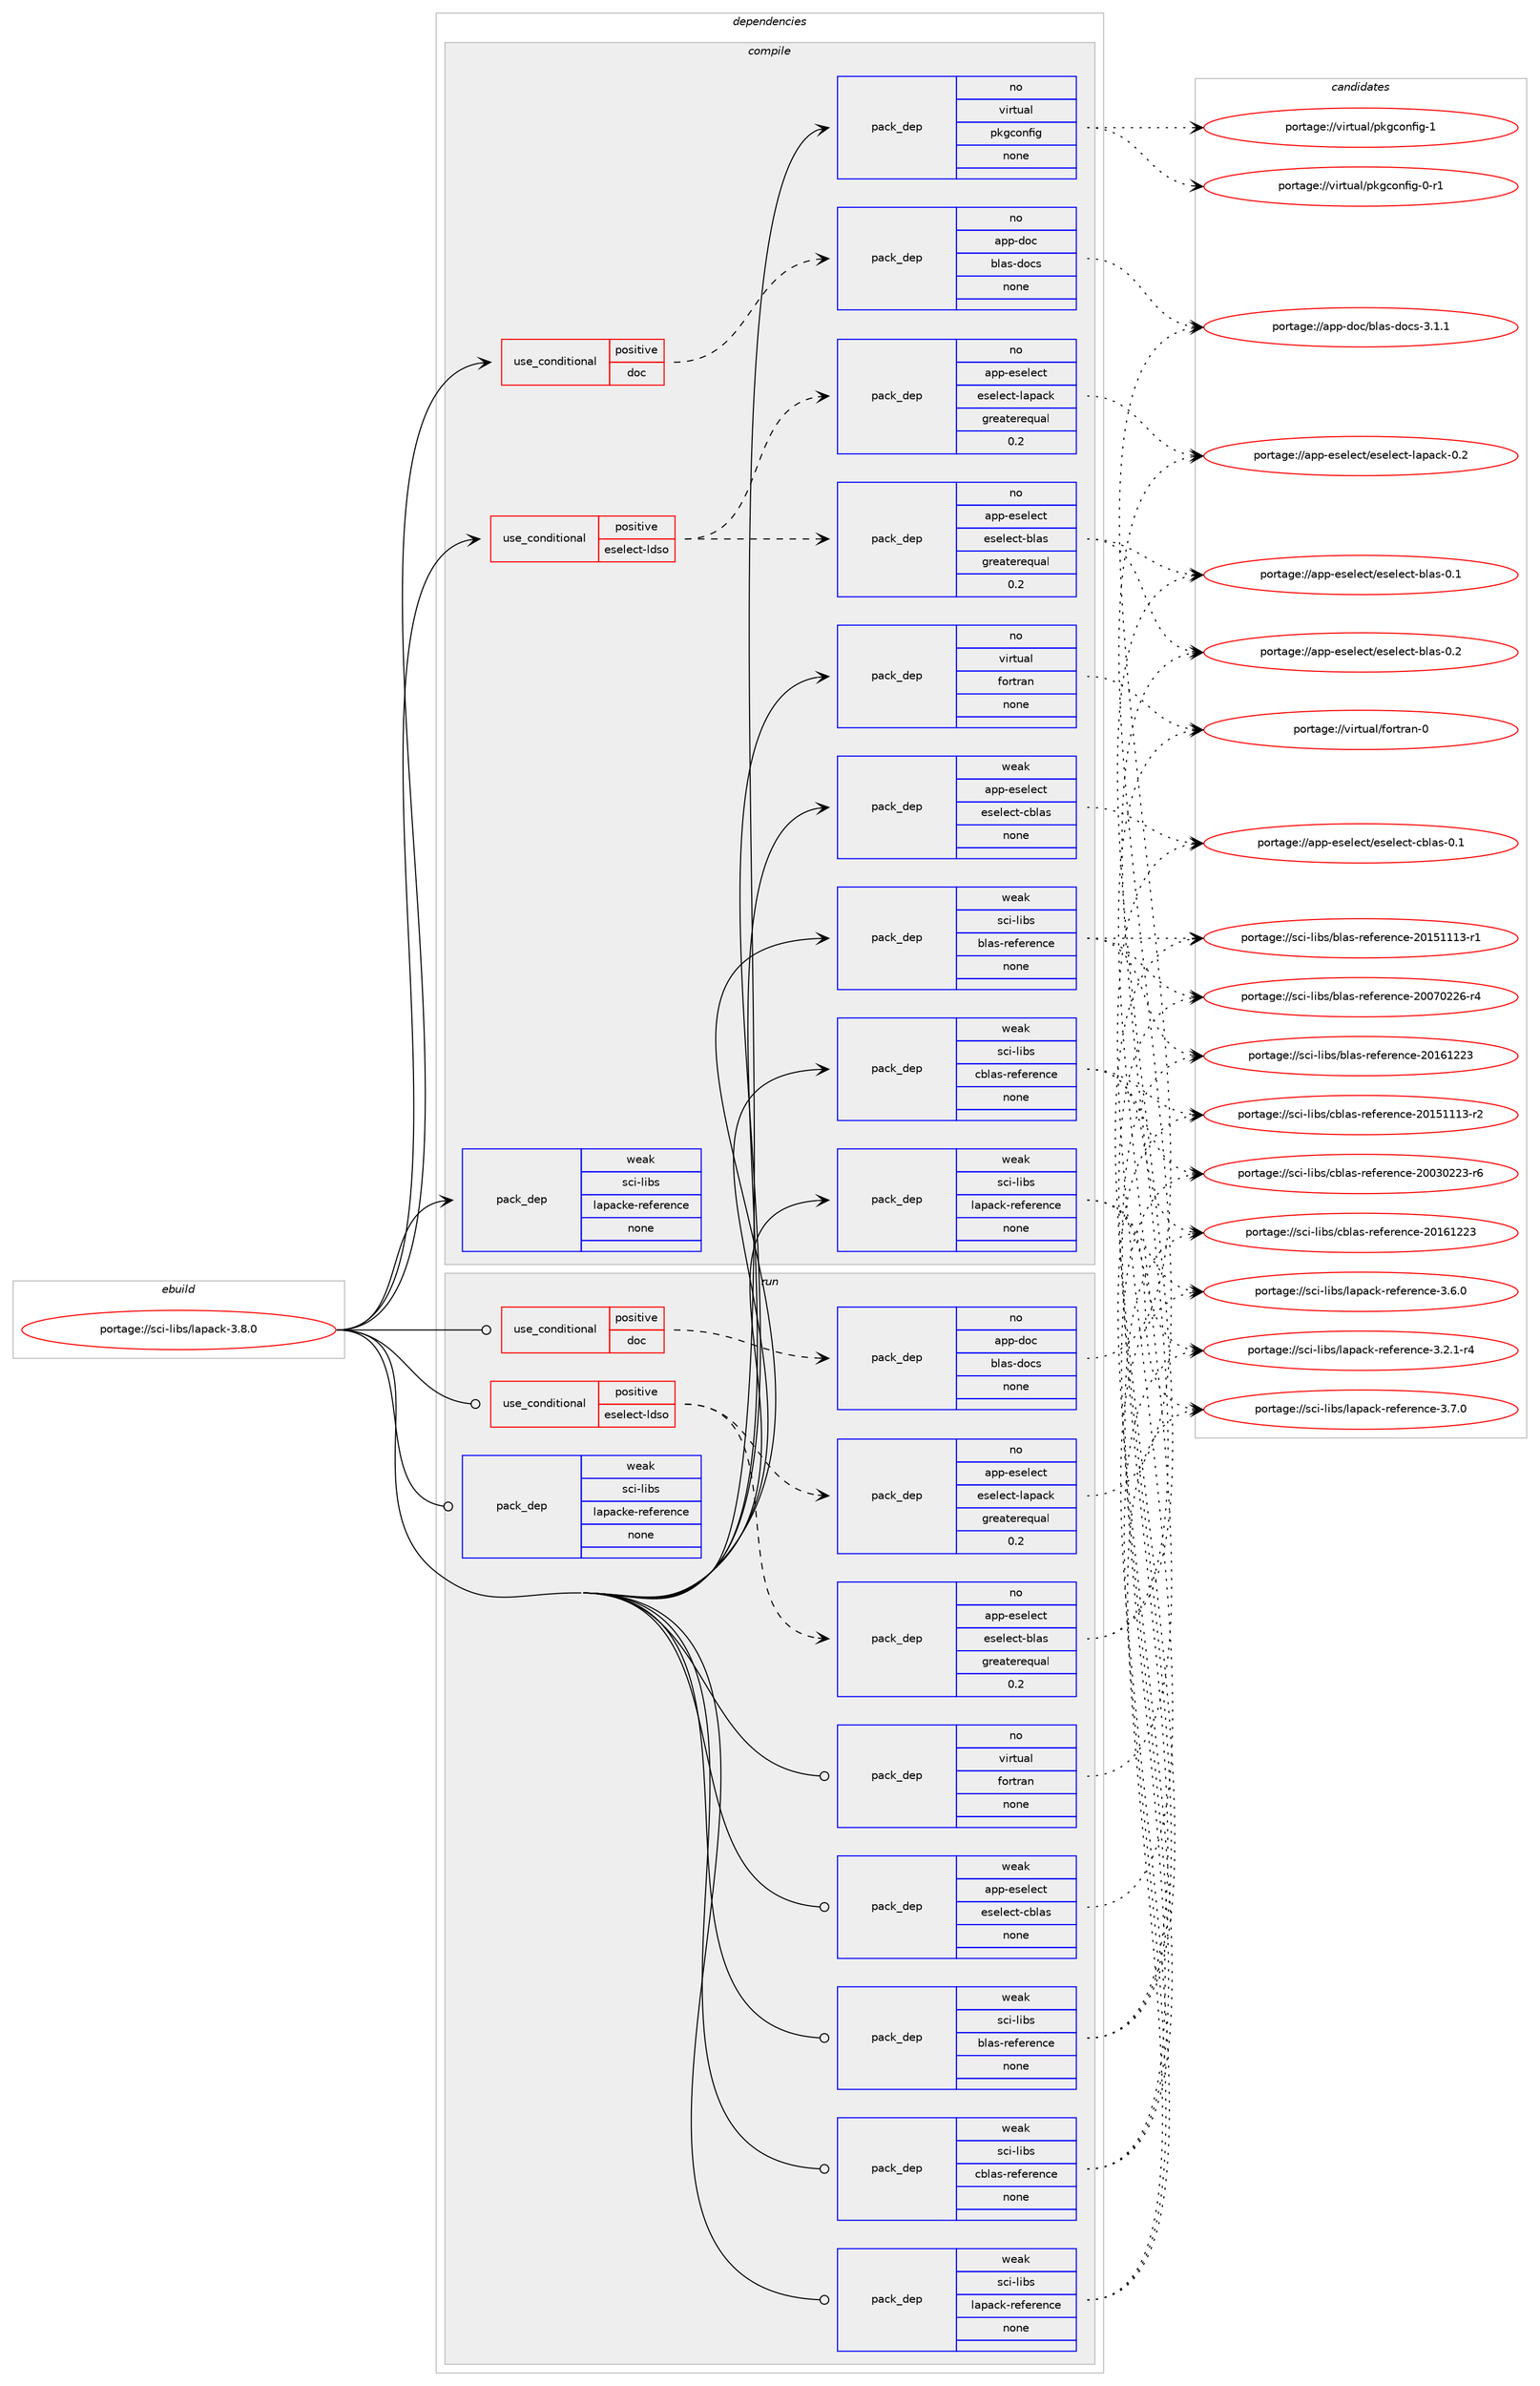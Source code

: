 digraph prolog {

# *************
# Graph options
# *************

newrank=true;
concentrate=true;
compound=true;
graph [rankdir=LR,fontname=Helvetica,fontsize=10,ranksep=1.5];#, ranksep=2.5, nodesep=0.2];
edge  [arrowhead=vee];
node  [fontname=Helvetica,fontsize=10];

# **********
# The ebuild
# **********

subgraph cluster_leftcol {
color=gray;
rank=same;
label=<<i>ebuild</i>>;
id [label="portage://sci-libs/lapack-3.8.0", color=red, width=4, href="../sci-libs/lapack-3.8.0.svg"];
}

# ****************
# The dependencies
# ****************

subgraph cluster_midcol {
color=gray;
label=<<i>dependencies</i>>;
subgraph cluster_compile {
fillcolor="#eeeeee";
style=filled;
label=<<i>compile</i>>;
subgraph cond7127 {
dependency39317 [label=<<TABLE BORDER="0" CELLBORDER="1" CELLSPACING="0" CELLPADDING="4"><TR><TD ROWSPAN="3" CELLPADDING="10">use_conditional</TD></TR><TR><TD>positive</TD></TR><TR><TD>doc</TD></TR></TABLE>>, shape=none, color=red];
subgraph pack31335 {
dependency39318 [label=<<TABLE BORDER="0" CELLBORDER="1" CELLSPACING="0" CELLPADDING="4" WIDTH="220"><TR><TD ROWSPAN="6" CELLPADDING="30">pack_dep</TD></TR><TR><TD WIDTH="110">no</TD></TR><TR><TD>app-doc</TD></TR><TR><TD>blas-docs</TD></TR><TR><TD>none</TD></TR><TR><TD></TD></TR></TABLE>>, shape=none, color=blue];
}
dependency39317:e -> dependency39318:w [weight=20,style="dashed",arrowhead="vee"];
}
id:e -> dependency39317:w [weight=20,style="solid",arrowhead="vee"];
subgraph cond7128 {
dependency39319 [label=<<TABLE BORDER="0" CELLBORDER="1" CELLSPACING="0" CELLPADDING="4"><TR><TD ROWSPAN="3" CELLPADDING="10">use_conditional</TD></TR><TR><TD>positive</TD></TR><TR><TD>eselect-ldso</TD></TR></TABLE>>, shape=none, color=red];
subgraph pack31336 {
dependency39320 [label=<<TABLE BORDER="0" CELLBORDER="1" CELLSPACING="0" CELLPADDING="4" WIDTH="220"><TR><TD ROWSPAN="6" CELLPADDING="30">pack_dep</TD></TR><TR><TD WIDTH="110">no</TD></TR><TR><TD>app-eselect</TD></TR><TR><TD>eselect-blas</TD></TR><TR><TD>greaterequal</TD></TR><TR><TD>0.2</TD></TR></TABLE>>, shape=none, color=blue];
}
dependency39319:e -> dependency39320:w [weight=20,style="dashed",arrowhead="vee"];
subgraph pack31337 {
dependency39321 [label=<<TABLE BORDER="0" CELLBORDER="1" CELLSPACING="0" CELLPADDING="4" WIDTH="220"><TR><TD ROWSPAN="6" CELLPADDING="30">pack_dep</TD></TR><TR><TD WIDTH="110">no</TD></TR><TR><TD>app-eselect</TD></TR><TR><TD>eselect-lapack</TD></TR><TR><TD>greaterequal</TD></TR><TR><TD>0.2</TD></TR></TABLE>>, shape=none, color=blue];
}
dependency39319:e -> dependency39321:w [weight=20,style="dashed",arrowhead="vee"];
}
id:e -> dependency39319:w [weight=20,style="solid",arrowhead="vee"];
subgraph pack31338 {
dependency39322 [label=<<TABLE BORDER="0" CELLBORDER="1" CELLSPACING="0" CELLPADDING="4" WIDTH="220"><TR><TD ROWSPAN="6" CELLPADDING="30">pack_dep</TD></TR><TR><TD WIDTH="110">no</TD></TR><TR><TD>virtual</TD></TR><TR><TD>fortran</TD></TR><TR><TD>none</TD></TR><TR><TD></TD></TR></TABLE>>, shape=none, color=blue];
}
id:e -> dependency39322:w [weight=20,style="solid",arrowhead="vee"];
subgraph pack31339 {
dependency39323 [label=<<TABLE BORDER="0" CELLBORDER="1" CELLSPACING="0" CELLPADDING="4" WIDTH="220"><TR><TD ROWSPAN="6" CELLPADDING="30">pack_dep</TD></TR><TR><TD WIDTH="110">no</TD></TR><TR><TD>virtual</TD></TR><TR><TD>pkgconfig</TD></TR><TR><TD>none</TD></TR><TR><TD></TD></TR></TABLE>>, shape=none, color=blue];
}
id:e -> dependency39323:w [weight=20,style="solid",arrowhead="vee"];
subgraph pack31340 {
dependency39324 [label=<<TABLE BORDER="0" CELLBORDER="1" CELLSPACING="0" CELLPADDING="4" WIDTH="220"><TR><TD ROWSPAN="6" CELLPADDING="30">pack_dep</TD></TR><TR><TD WIDTH="110">weak</TD></TR><TR><TD>app-eselect</TD></TR><TR><TD>eselect-cblas</TD></TR><TR><TD>none</TD></TR><TR><TD></TD></TR></TABLE>>, shape=none, color=blue];
}
id:e -> dependency39324:w [weight=20,style="solid",arrowhead="vee"];
subgraph pack31341 {
dependency39325 [label=<<TABLE BORDER="0" CELLBORDER="1" CELLSPACING="0" CELLPADDING="4" WIDTH="220"><TR><TD ROWSPAN="6" CELLPADDING="30">pack_dep</TD></TR><TR><TD WIDTH="110">weak</TD></TR><TR><TD>sci-libs</TD></TR><TR><TD>blas-reference</TD></TR><TR><TD>none</TD></TR><TR><TD></TD></TR></TABLE>>, shape=none, color=blue];
}
id:e -> dependency39325:w [weight=20,style="solid",arrowhead="vee"];
subgraph pack31342 {
dependency39326 [label=<<TABLE BORDER="0" CELLBORDER="1" CELLSPACING="0" CELLPADDING="4" WIDTH="220"><TR><TD ROWSPAN="6" CELLPADDING="30">pack_dep</TD></TR><TR><TD WIDTH="110">weak</TD></TR><TR><TD>sci-libs</TD></TR><TR><TD>cblas-reference</TD></TR><TR><TD>none</TD></TR><TR><TD></TD></TR></TABLE>>, shape=none, color=blue];
}
id:e -> dependency39326:w [weight=20,style="solid",arrowhead="vee"];
subgraph pack31343 {
dependency39327 [label=<<TABLE BORDER="0" CELLBORDER="1" CELLSPACING="0" CELLPADDING="4" WIDTH="220"><TR><TD ROWSPAN="6" CELLPADDING="30">pack_dep</TD></TR><TR><TD WIDTH="110">weak</TD></TR><TR><TD>sci-libs</TD></TR><TR><TD>lapack-reference</TD></TR><TR><TD>none</TD></TR><TR><TD></TD></TR></TABLE>>, shape=none, color=blue];
}
id:e -> dependency39327:w [weight=20,style="solid",arrowhead="vee"];
subgraph pack31344 {
dependency39328 [label=<<TABLE BORDER="0" CELLBORDER="1" CELLSPACING="0" CELLPADDING="4" WIDTH="220"><TR><TD ROWSPAN="6" CELLPADDING="30">pack_dep</TD></TR><TR><TD WIDTH="110">weak</TD></TR><TR><TD>sci-libs</TD></TR><TR><TD>lapacke-reference</TD></TR><TR><TD>none</TD></TR><TR><TD></TD></TR></TABLE>>, shape=none, color=blue];
}
id:e -> dependency39328:w [weight=20,style="solid",arrowhead="vee"];
}
subgraph cluster_compileandrun {
fillcolor="#eeeeee";
style=filled;
label=<<i>compile and run</i>>;
}
subgraph cluster_run {
fillcolor="#eeeeee";
style=filled;
label=<<i>run</i>>;
subgraph cond7129 {
dependency39329 [label=<<TABLE BORDER="0" CELLBORDER="1" CELLSPACING="0" CELLPADDING="4"><TR><TD ROWSPAN="3" CELLPADDING="10">use_conditional</TD></TR><TR><TD>positive</TD></TR><TR><TD>doc</TD></TR></TABLE>>, shape=none, color=red];
subgraph pack31345 {
dependency39330 [label=<<TABLE BORDER="0" CELLBORDER="1" CELLSPACING="0" CELLPADDING="4" WIDTH="220"><TR><TD ROWSPAN="6" CELLPADDING="30">pack_dep</TD></TR><TR><TD WIDTH="110">no</TD></TR><TR><TD>app-doc</TD></TR><TR><TD>blas-docs</TD></TR><TR><TD>none</TD></TR><TR><TD></TD></TR></TABLE>>, shape=none, color=blue];
}
dependency39329:e -> dependency39330:w [weight=20,style="dashed",arrowhead="vee"];
}
id:e -> dependency39329:w [weight=20,style="solid",arrowhead="odot"];
subgraph cond7130 {
dependency39331 [label=<<TABLE BORDER="0" CELLBORDER="1" CELLSPACING="0" CELLPADDING="4"><TR><TD ROWSPAN="3" CELLPADDING="10">use_conditional</TD></TR><TR><TD>positive</TD></TR><TR><TD>eselect-ldso</TD></TR></TABLE>>, shape=none, color=red];
subgraph pack31346 {
dependency39332 [label=<<TABLE BORDER="0" CELLBORDER="1" CELLSPACING="0" CELLPADDING="4" WIDTH="220"><TR><TD ROWSPAN="6" CELLPADDING="30">pack_dep</TD></TR><TR><TD WIDTH="110">no</TD></TR><TR><TD>app-eselect</TD></TR><TR><TD>eselect-blas</TD></TR><TR><TD>greaterequal</TD></TR><TR><TD>0.2</TD></TR></TABLE>>, shape=none, color=blue];
}
dependency39331:e -> dependency39332:w [weight=20,style="dashed",arrowhead="vee"];
subgraph pack31347 {
dependency39333 [label=<<TABLE BORDER="0" CELLBORDER="1" CELLSPACING="0" CELLPADDING="4" WIDTH="220"><TR><TD ROWSPAN="6" CELLPADDING="30">pack_dep</TD></TR><TR><TD WIDTH="110">no</TD></TR><TR><TD>app-eselect</TD></TR><TR><TD>eselect-lapack</TD></TR><TR><TD>greaterequal</TD></TR><TR><TD>0.2</TD></TR></TABLE>>, shape=none, color=blue];
}
dependency39331:e -> dependency39333:w [weight=20,style="dashed",arrowhead="vee"];
}
id:e -> dependency39331:w [weight=20,style="solid",arrowhead="odot"];
subgraph pack31348 {
dependency39334 [label=<<TABLE BORDER="0" CELLBORDER="1" CELLSPACING="0" CELLPADDING="4" WIDTH="220"><TR><TD ROWSPAN="6" CELLPADDING="30">pack_dep</TD></TR><TR><TD WIDTH="110">no</TD></TR><TR><TD>virtual</TD></TR><TR><TD>fortran</TD></TR><TR><TD>none</TD></TR><TR><TD></TD></TR></TABLE>>, shape=none, color=blue];
}
id:e -> dependency39334:w [weight=20,style="solid",arrowhead="odot"];
subgraph pack31349 {
dependency39335 [label=<<TABLE BORDER="0" CELLBORDER="1" CELLSPACING="0" CELLPADDING="4" WIDTH="220"><TR><TD ROWSPAN="6" CELLPADDING="30">pack_dep</TD></TR><TR><TD WIDTH="110">weak</TD></TR><TR><TD>app-eselect</TD></TR><TR><TD>eselect-cblas</TD></TR><TR><TD>none</TD></TR><TR><TD></TD></TR></TABLE>>, shape=none, color=blue];
}
id:e -> dependency39335:w [weight=20,style="solid",arrowhead="odot"];
subgraph pack31350 {
dependency39336 [label=<<TABLE BORDER="0" CELLBORDER="1" CELLSPACING="0" CELLPADDING="4" WIDTH="220"><TR><TD ROWSPAN="6" CELLPADDING="30">pack_dep</TD></TR><TR><TD WIDTH="110">weak</TD></TR><TR><TD>sci-libs</TD></TR><TR><TD>blas-reference</TD></TR><TR><TD>none</TD></TR><TR><TD></TD></TR></TABLE>>, shape=none, color=blue];
}
id:e -> dependency39336:w [weight=20,style="solid",arrowhead="odot"];
subgraph pack31351 {
dependency39337 [label=<<TABLE BORDER="0" CELLBORDER="1" CELLSPACING="0" CELLPADDING="4" WIDTH="220"><TR><TD ROWSPAN="6" CELLPADDING="30">pack_dep</TD></TR><TR><TD WIDTH="110">weak</TD></TR><TR><TD>sci-libs</TD></TR><TR><TD>cblas-reference</TD></TR><TR><TD>none</TD></TR><TR><TD></TD></TR></TABLE>>, shape=none, color=blue];
}
id:e -> dependency39337:w [weight=20,style="solid",arrowhead="odot"];
subgraph pack31352 {
dependency39338 [label=<<TABLE BORDER="0" CELLBORDER="1" CELLSPACING="0" CELLPADDING="4" WIDTH="220"><TR><TD ROWSPAN="6" CELLPADDING="30">pack_dep</TD></TR><TR><TD WIDTH="110">weak</TD></TR><TR><TD>sci-libs</TD></TR><TR><TD>lapack-reference</TD></TR><TR><TD>none</TD></TR><TR><TD></TD></TR></TABLE>>, shape=none, color=blue];
}
id:e -> dependency39338:w [weight=20,style="solid",arrowhead="odot"];
subgraph pack31353 {
dependency39339 [label=<<TABLE BORDER="0" CELLBORDER="1" CELLSPACING="0" CELLPADDING="4" WIDTH="220"><TR><TD ROWSPAN="6" CELLPADDING="30">pack_dep</TD></TR><TR><TD WIDTH="110">weak</TD></TR><TR><TD>sci-libs</TD></TR><TR><TD>lapacke-reference</TD></TR><TR><TD>none</TD></TR><TR><TD></TD></TR></TABLE>>, shape=none, color=blue];
}
id:e -> dependency39339:w [weight=20,style="solid",arrowhead="odot"];
}
}

# **************
# The candidates
# **************

subgraph cluster_choices {
rank=same;
color=gray;
label=<<i>candidates</i>>;

subgraph choice31335 {
color=black;
nodesep=1;
choice9711211245100111994798108971154510011199115455146494649 [label="portage://app-doc/blas-docs-3.1.1", color=red, width=4,href="../app-doc/blas-docs-3.1.1.svg"];
dependency39318:e -> choice9711211245100111994798108971154510011199115455146494649:w [style=dotted,weight="100"];
}
subgraph choice31336 {
color=black;
nodesep=1;
choice971121124510111510110810199116471011151011081019911645981089711545484650 [label="portage://app-eselect/eselect-blas-0.2", color=red, width=4,href="../app-eselect/eselect-blas-0.2.svg"];
choice971121124510111510110810199116471011151011081019911645981089711545484649 [label="portage://app-eselect/eselect-blas-0.1", color=red, width=4,href="../app-eselect/eselect-blas-0.1.svg"];
dependency39320:e -> choice971121124510111510110810199116471011151011081019911645981089711545484650:w [style=dotted,weight="100"];
dependency39320:e -> choice971121124510111510110810199116471011151011081019911645981089711545484649:w [style=dotted,weight="100"];
}
subgraph choice31337 {
color=black;
nodesep=1;
choice97112112451011151011081019911647101115101108101991164510897112979910745484650 [label="portage://app-eselect/eselect-lapack-0.2", color=red, width=4,href="../app-eselect/eselect-lapack-0.2.svg"];
dependency39321:e -> choice97112112451011151011081019911647101115101108101991164510897112979910745484650:w [style=dotted,weight="100"];
}
subgraph choice31338 {
color=black;
nodesep=1;
choice1181051141161179710847102111114116114971104548 [label="portage://virtual/fortran-0", color=red, width=4,href="../virtual/fortran-0.svg"];
dependency39322:e -> choice1181051141161179710847102111114116114971104548:w [style=dotted,weight="100"];
}
subgraph choice31339 {
color=black;
nodesep=1;
choice1181051141161179710847112107103991111101021051034549 [label="portage://virtual/pkgconfig-1", color=red, width=4,href="../virtual/pkgconfig-1.svg"];
choice11810511411611797108471121071039911111010210510345484511449 [label="portage://virtual/pkgconfig-0-r1", color=red, width=4,href="../virtual/pkgconfig-0-r1.svg"];
dependency39323:e -> choice1181051141161179710847112107103991111101021051034549:w [style=dotted,weight="100"];
dependency39323:e -> choice11810511411611797108471121071039911111010210510345484511449:w [style=dotted,weight="100"];
}
subgraph choice31340 {
color=black;
nodesep=1;
choice97112112451011151011081019911647101115101108101991164599981089711545484649 [label="portage://app-eselect/eselect-cblas-0.1", color=red, width=4,href="../app-eselect/eselect-cblas-0.1.svg"];
dependency39324:e -> choice97112112451011151011081019911647101115101108101991164599981089711545484649:w [style=dotted,weight="100"];
}
subgraph choice31341 {
color=black;
nodesep=1;
choice1159910545108105981154798108971154511410110210111410111099101455048495449505051 [label="portage://sci-libs/blas-reference-20161223", color=red, width=4,href="../sci-libs/blas-reference-20161223.svg"];
choice11599105451081059811547981089711545114101102101114101110991014550484953494949514511449 [label="portage://sci-libs/blas-reference-20151113-r1", color=red, width=4,href="../sci-libs/blas-reference-20151113-r1.svg"];
choice11599105451081059811547981089711545114101102101114101110991014550484855485050544511452 [label="portage://sci-libs/blas-reference-20070226-r4", color=red, width=4,href="../sci-libs/blas-reference-20070226-r4.svg"];
dependency39325:e -> choice1159910545108105981154798108971154511410110210111410111099101455048495449505051:w [style=dotted,weight="100"];
dependency39325:e -> choice11599105451081059811547981089711545114101102101114101110991014550484953494949514511449:w [style=dotted,weight="100"];
dependency39325:e -> choice11599105451081059811547981089711545114101102101114101110991014550484855485050544511452:w [style=dotted,weight="100"];
}
subgraph choice31342 {
color=black;
nodesep=1;
choice115991054510810598115479998108971154511410110210111410111099101455048495449505051 [label="portage://sci-libs/cblas-reference-20161223", color=red, width=4,href="../sci-libs/cblas-reference-20161223.svg"];
choice1159910545108105981154799981089711545114101102101114101110991014550484953494949514511450 [label="portage://sci-libs/cblas-reference-20151113-r2", color=red, width=4,href="../sci-libs/cblas-reference-20151113-r2.svg"];
choice1159910545108105981154799981089711545114101102101114101110991014550484851485050514511454 [label="portage://sci-libs/cblas-reference-20030223-r6", color=red, width=4,href="../sci-libs/cblas-reference-20030223-r6.svg"];
dependency39326:e -> choice115991054510810598115479998108971154511410110210111410111099101455048495449505051:w [style=dotted,weight="100"];
dependency39326:e -> choice1159910545108105981154799981089711545114101102101114101110991014550484953494949514511450:w [style=dotted,weight="100"];
dependency39326:e -> choice1159910545108105981154799981089711545114101102101114101110991014550484851485050514511454:w [style=dotted,weight="100"];
}
subgraph choice31343 {
color=black;
nodesep=1;
choice115991054510810598115471089711297991074511410110210111410111099101455146554648 [label="portage://sci-libs/lapack-reference-3.7.0", color=red, width=4,href="../sci-libs/lapack-reference-3.7.0.svg"];
choice115991054510810598115471089711297991074511410110210111410111099101455146544648 [label="portage://sci-libs/lapack-reference-3.6.0", color=red, width=4,href="../sci-libs/lapack-reference-3.6.0.svg"];
choice1159910545108105981154710897112979910745114101102101114101110991014551465046494511452 [label="portage://sci-libs/lapack-reference-3.2.1-r4", color=red, width=4,href="../sci-libs/lapack-reference-3.2.1-r4.svg"];
dependency39327:e -> choice115991054510810598115471089711297991074511410110210111410111099101455146554648:w [style=dotted,weight="100"];
dependency39327:e -> choice115991054510810598115471089711297991074511410110210111410111099101455146544648:w [style=dotted,weight="100"];
dependency39327:e -> choice1159910545108105981154710897112979910745114101102101114101110991014551465046494511452:w [style=dotted,weight="100"];
}
subgraph choice31344 {
color=black;
nodesep=1;
}
subgraph choice31345 {
color=black;
nodesep=1;
choice9711211245100111994798108971154510011199115455146494649 [label="portage://app-doc/blas-docs-3.1.1", color=red, width=4,href="../app-doc/blas-docs-3.1.1.svg"];
dependency39330:e -> choice9711211245100111994798108971154510011199115455146494649:w [style=dotted,weight="100"];
}
subgraph choice31346 {
color=black;
nodesep=1;
choice971121124510111510110810199116471011151011081019911645981089711545484650 [label="portage://app-eselect/eselect-blas-0.2", color=red, width=4,href="../app-eselect/eselect-blas-0.2.svg"];
choice971121124510111510110810199116471011151011081019911645981089711545484649 [label="portage://app-eselect/eselect-blas-0.1", color=red, width=4,href="../app-eselect/eselect-blas-0.1.svg"];
dependency39332:e -> choice971121124510111510110810199116471011151011081019911645981089711545484650:w [style=dotted,weight="100"];
dependency39332:e -> choice971121124510111510110810199116471011151011081019911645981089711545484649:w [style=dotted,weight="100"];
}
subgraph choice31347 {
color=black;
nodesep=1;
choice97112112451011151011081019911647101115101108101991164510897112979910745484650 [label="portage://app-eselect/eselect-lapack-0.2", color=red, width=4,href="../app-eselect/eselect-lapack-0.2.svg"];
dependency39333:e -> choice97112112451011151011081019911647101115101108101991164510897112979910745484650:w [style=dotted,weight="100"];
}
subgraph choice31348 {
color=black;
nodesep=1;
choice1181051141161179710847102111114116114971104548 [label="portage://virtual/fortran-0", color=red, width=4,href="../virtual/fortran-0.svg"];
dependency39334:e -> choice1181051141161179710847102111114116114971104548:w [style=dotted,weight="100"];
}
subgraph choice31349 {
color=black;
nodesep=1;
choice97112112451011151011081019911647101115101108101991164599981089711545484649 [label="portage://app-eselect/eselect-cblas-0.1", color=red, width=4,href="../app-eselect/eselect-cblas-0.1.svg"];
dependency39335:e -> choice97112112451011151011081019911647101115101108101991164599981089711545484649:w [style=dotted,weight="100"];
}
subgraph choice31350 {
color=black;
nodesep=1;
choice1159910545108105981154798108971154511410110210111410111099101455048495449505051 [label="portage://sci-libs/blas-reference-20161223", color=red, width=4,href="../sci-libs/blas-reference-20161223.svg"];
choice11599105451081059811547981089711545114101102101114101110991014550484953494949514511449 [label="portage://sci-libs/blas-reference-20151113-r1", color=red, width=4,href="../sci-libs/blas-reference-20151113-r1.svg"];
choice11599105451081059811547981089711545114101102101114101110991014550484855485050544511452 [label="portage://sci-libs/blas-reference-20070226-r4", color=red, width=4,href="../sci-libs/blas-reference-20070226-r4.svg"];
dependency39336:e -> choice1159910545108105981154798108971154511410110210111410111099101455048495449505051:w [style=dotted,weight="100"];
dependency39336:e -> choice11599105451081059811547981089711545114101102101114101110991014550484953494949514511449:w [style=dotted,weight="100"];
dependency39336:e -> choice11599105451081059811547981089711545114101102101114101110991014550484855485050544511452:w [style=dotted,weight="100"];
}
subgraph choice31351 {
color=black;
nodesep=1;
choice115991054510810598115479998108971154511410110210111410111099101455048495449505051 [label="portage://sci-libs/cblas-reference-20161223", color=red, width=4,href="../sci-libs/cblas-reference-20161223.svg"];
choice1159910545108105981154799981089711545114101102101114101110991014550484953494949514511450 [label="portage://sci-libs/cblas-reference-20151113-r2", color=red, width=4,href="../sci-libs/cblas-reference-20151113-r2.svg"];
choice1159910545108105981154799981089711545114101102101114101110991014550484851485050514511454 [label="portage://sci-libs/cblas-reference-20030223-r6", color=red, width=4,href="../sci-libs/cblas-reference-20030223-r6.svg"];
dependency39337:e -> choice115991054510810598115479998108971154511410110210111410111099101455048495449505051:w [style=dotted,weight="100"];
dependency39337:e -> choice1159910545108105981154799981089711545114101102101114101110991014550484953494949514511450:w [style=dotted,weight="100"];
dependency39337:e -> choice1159910545108105981154799981089711545114101102101114101110991014550484851485050514511454:w [style=dotted,weight="100"];
}
subgraph choice31352 {
color=black;
nodesep=1;
choice115991054510810598115471089711297991074511410110210111410111099101455146554648 [label="portage://sci-libs/lapack-reference-3.7.0", color=red, width=4,href="../sci-libs/lapack-reference-3.7.0.svg"];
choice115991054510810598115471089711297991074511410110210111410111099101455146544648 [label="portage://sci-libs/lapack-reference-3.6.0", color=red, width=4,href="../sci-libs/lapack-reference-3.6.0.svg"];
choice1159910545108105981154710897112979910745114101102101114101110991014551465046494511452 [label="portage://sci-libs/lapack-reference-3.2.1-r4", color=red, width=4,href="../sci-libs/lapack-reference-3.2.1-r4.svg"];
dependency39338:e -> choice115991054510810598115471089711297991074511410110210111410111099101455146554648:w [style=dotted,weight="100"];
dependency39338:e -> choice115991054510810598115471089711297991074511410110210111410111099101455146544648:w [style=dotted,weight="100"];
dependency39338:e -> choice1159910545108105981154710897112979910745114101102101114101110991014551465046494511452:w [style=dotted,weight="100"];
}
subgraph choice31353 {
color=black;
nodesep=1;
}
}

}
